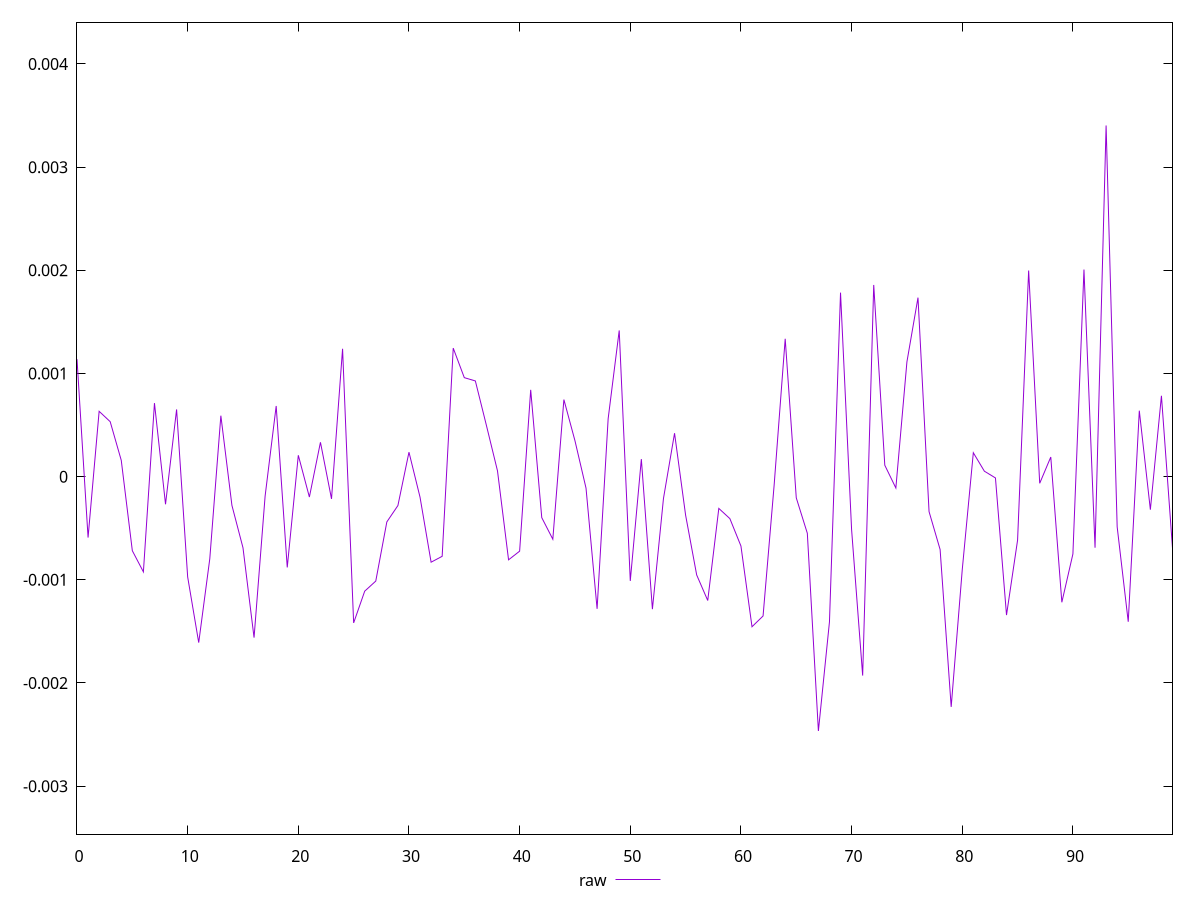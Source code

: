 reset

$raw <<EOF
0 0.0011387049528962605
1 -0.0005901408133718444
2 0.0006334528180689014
3 0.0005328825888789079
4 0.00015793354212331135
5 -0.0007179563027758462
6 -0.0009229944256588408
7 0.0007127037058850428
8 -0.00026745703386887865
9 0.0006516344762552195
10 -0.0009716226331666911
11 -0.0016086369548382108
12 -0.0007957889459527023
13 0.0005910223754153454
14 -0.00027854846375455764
15 -0.0006893352401933061
16 -0.00156030105597752
17 -0.0001883601699212506
18 0.000685023050462397
19 -0.0008800338062406099
20 0.0002072528674565921
21 -0.0001975974414774373
22 0.00033330708417307896
23 -0.00021557479456491279
24 0.001239448049916081
25 -0.0014175130920102252
26 -0.0011098772387114874
27 -0.0010119212936722465
28 -0.00043857690533584127
29 -0.0002800124999660869
30 0.00023745450454036032
31 -0.00019922931643215903
32 -0.0008290151554350922
33 -0.0007719999342110595
34 0.001246037293119806
35 0.0009596819163696313
36 0.0009276663063701618
37 0.0004961172140748483
38 0.000055800046701581785
39 -0.0008060731241108232
40 -0.0007221455060637483
41 0.000841571721667661
42 -0.0003970590545791464
43 -0.0006065401071700643
44 0.0007470056438530548
45 0.0003484899677189568
46 -0.00011138877079847203
47 -0.0012813065337128676
48 0.0005616368476355105
49 0.001417444964551867
50 -0.0010106562578498235
51 0.000170074928339381
52 -0.0012842300032924747
53 -0.00021082960979529886
54 0.00042112591911195316
55 -0.0003734867344080461
56 -0.0009527057149427587
57 -0.0012006162368020934
58 -0.00030779357728176194
59 -0.0004066071134985527
60 -0.0006720871402886464
61 -0.0014547875131723342
62 -0.0013503084099319967
63 -0.00008241424491606253
64 0.0013365432048196512
65 -0.0002052558620743994
66 -0.0005489130679965703
67 -0.0024649167419485305
68 -0.0014072848916660107
69 0.0017837950834495187
70 -0.0005129231787797007
71 -0.0019278533197570613
72 0.0018579503629046923
73 0.00011087930857187067
74 -0.00010994274896763411
75 0.0011127229490856538
76 0.001735344195917865
77 -0.00033884892972096405
78 -0.0007064087534759733
79 -0.002231696456804322
80 -0.0009015297326697757
81 0.0002318520363037313
82 0.00005281933869906719
83 -0.000012484983190713673
84 -0.0013415598347741504
85 -0.0006156755421554306
86 0.001998057506176265
87 -0.00006439950711462639
88 0.0001901564808237277
89 -0.0012176598958198114
90 -0.0007492442711450886
91 0.0020074990929160874
92 -0.0006885505069347042
93 0.003404100270235061
94 -0.00048647534532542114
95 -0.0014062025804988387
96 0.0006396224786689275
97 -0.000320102658188709
98 0.0007840539721364447
99 -0.0006931130248968631
EOF

set key outside below
set xrange [0:99]
set yrange [-0.0034649167419485306:0.004404100270235061]
set trange [-0.0034649167419485306:0.004404100270235061]
set terminal svg size 640, 500 enhanced background rgb 'white'
set output "report/report_00029_2021-02-24T13-36-40.390Z/meta/pScore-difference/samples/agenda/raw/values.svg"

plot $raw title "raw" with line

reset
